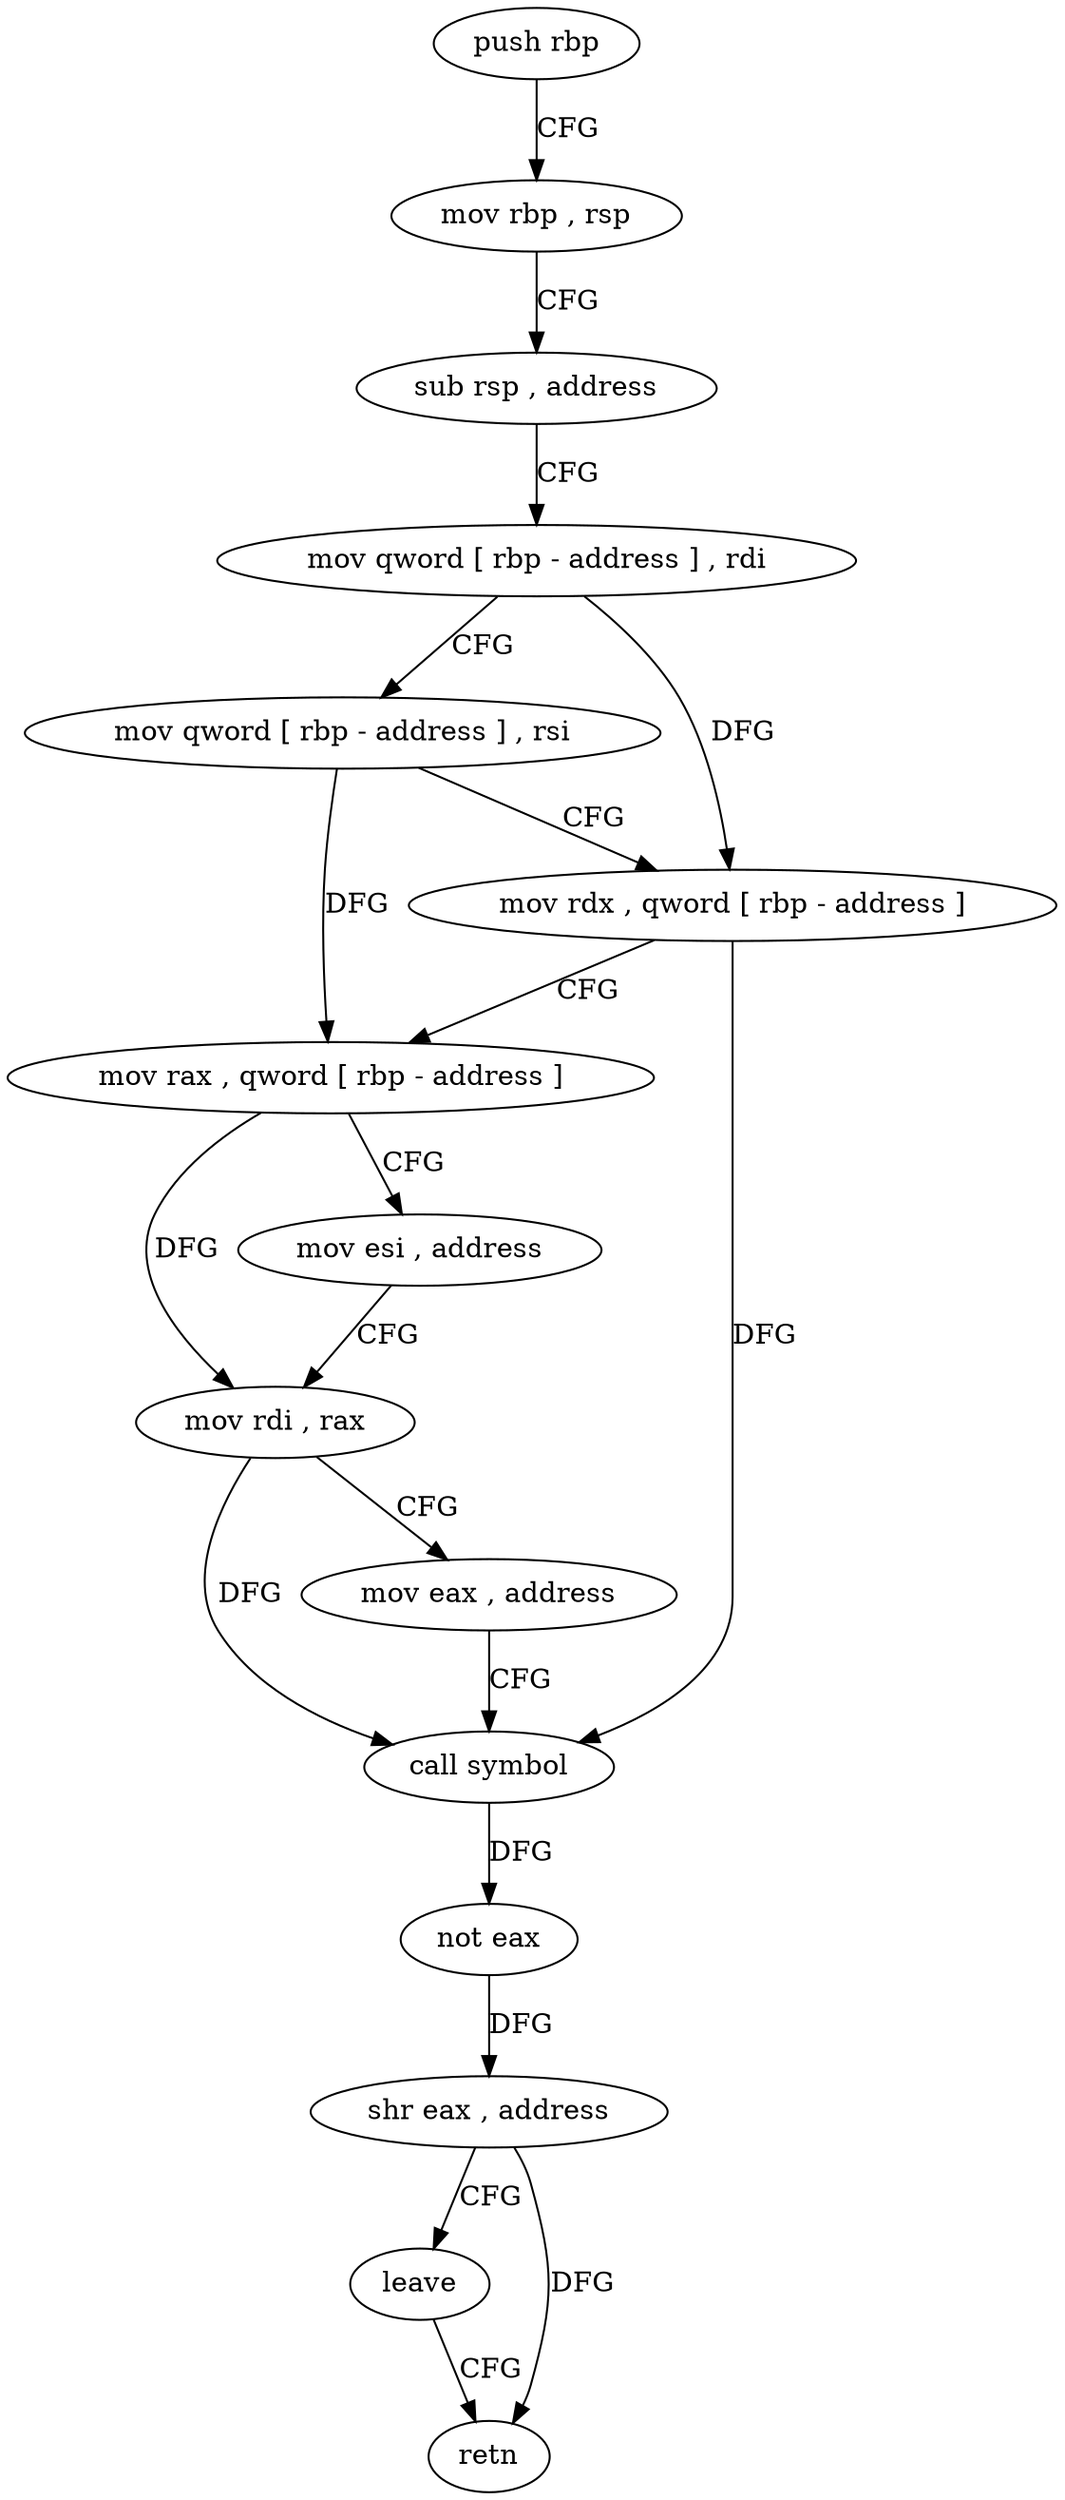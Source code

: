 digraph "func" {
"4284585" [label = "push rbp" ]
"4284586" [label = "mov rbp , rsp" ]
"4284589" [label = "sub rsp , address" ]
"4284593" [label = "mov qword [ rbp - address ] , rdi" ]
"4284597" [label = "mov qword [ rbp - address ] , rsi" ]
"4284601" [label = "mov rdx , qword [ rbp - address ]" ]
"4284605" [label = "mov rax , qword [ rbp - address ]" ]
"4284609" [label = "mov esi , address" ]
"4284614" [label = "mov rdi , rax" ]
"4284617" [label = "mov eax , address" ]
"4284622" [label = "call symbol" ]
"4284627" [label = "not eax" ]
"4284629" [label = "shr eax , address" ]
"4284632" [label = "leave" ]
"4284633" [label = "retn" ]
"4284585" -> "4284586" [ label = "CFG" ]
"4284586" -> "4284589" [ label = "CFG" ]
"4284589" -> "4284593" [ label = "CFG" ]
"4284593" -> "4284597" [ label = "CFG" ]
"4284593" -> "4284601" [ label = "DFG" ]
"4284597" -> "4284601" [ label = "CFG" ]
"4284597" -> "4284605" [ label = "DFG" ]
"4284601" -> "4284605" [ label = "CFG" ]
"4284601" -> "4284622" [ label = "DFG" ]
"4284605" -> "4284609" [ label = "CFG" ]
"4284605" -> "4284614" [ label = "DFG" ]
"4284609" -> "4284614" [ label = "CFG" ]
"4284614" -> "4284617" [ label = "CFG" ]
"4284614" -> "4284622" [ label = "DFG" ]
"4284617" -> "4284622" [ label = "CFG" ]
"4284622" -> "4284627" [ label = "DFG" ]
"4284627" -> "4284629" [ label = "DFG" ]
"4284629" -> "4284632" [ label = "CFG" ]
"4284629" -> "4284633" [ label = "DFG" ]
"4284632" -> "4284633" [ label = "CFG" ]
}
